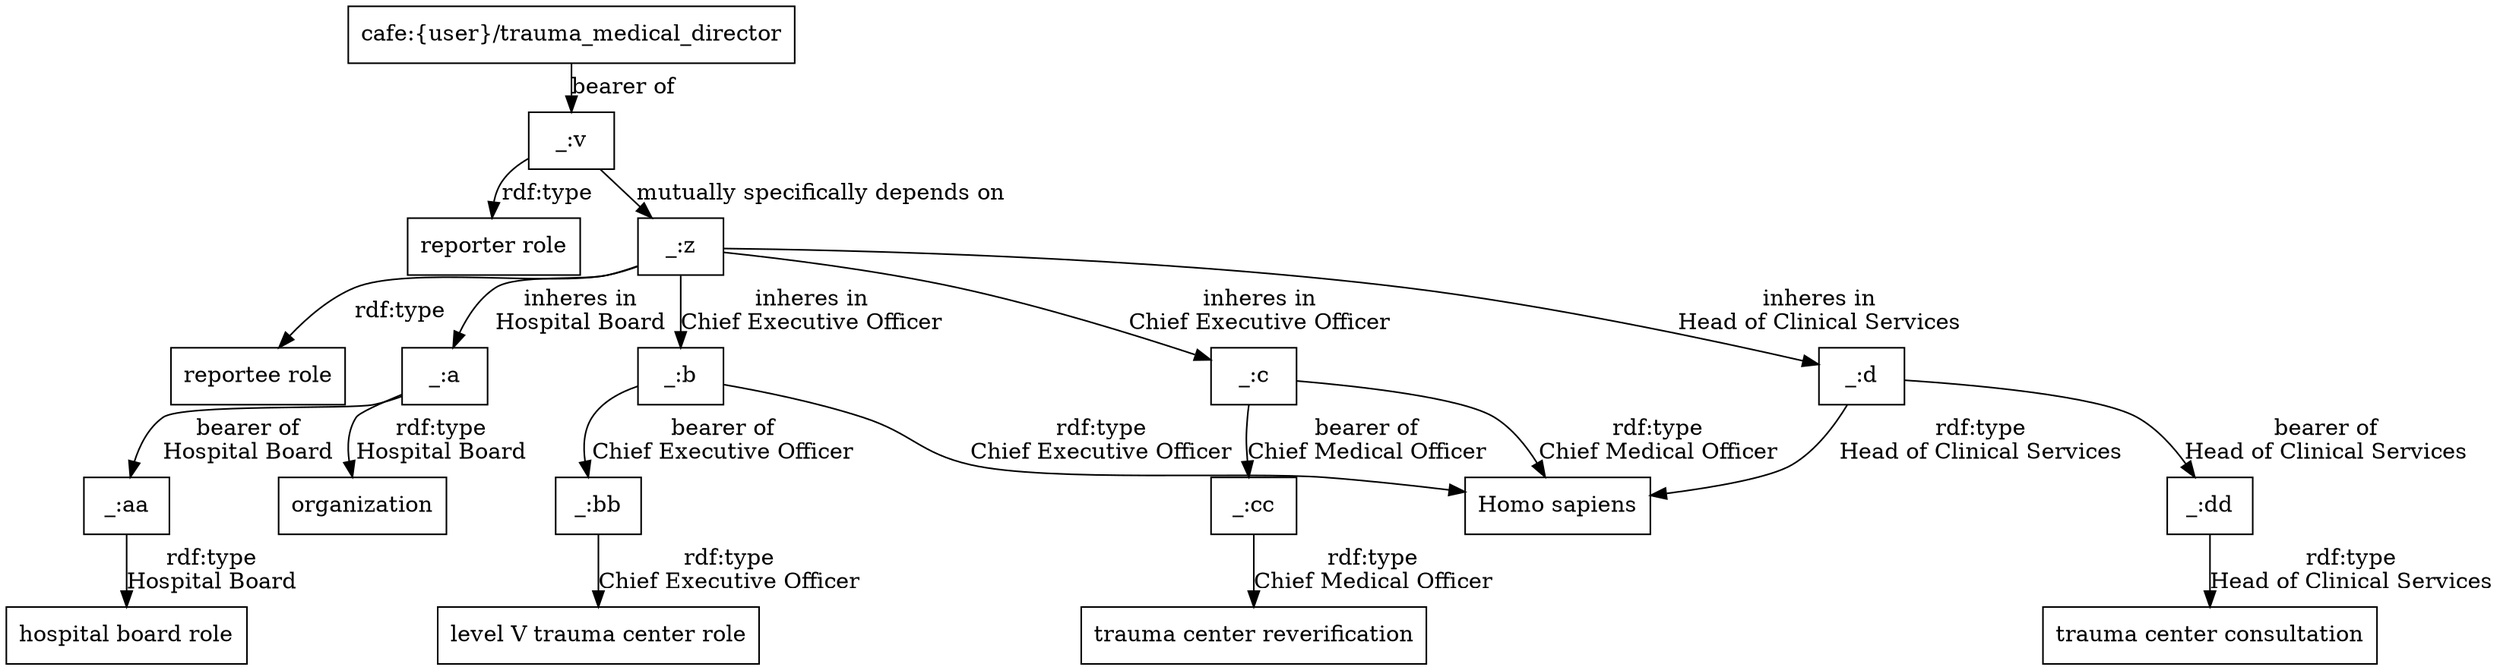 digraph g { node [shape=rectangle];
graph [splines=true, nodesep=.5, ranksep=0, overlap=false];
"cafe:{user}/trauma_medical_director" -> "_:v" [label="bearer of"]
"_:v" -> "reporter role" [label="rdf:type"]
"_:v" -> "_:z" [label="mutually specifically depends on"]
"_:z" -> "reportee role" [label="rdf:type"]
"_:a" -> "_:aa" [label="bearer of
Hospital Board"]
"_:a" -> "organization" [label="rdf:type
Hospital Board"]
"_:aa" -> "hospital board role" [label="rdf:type
Hospital Board"]
"_:bb" -> "level V trauma center role" [label="rdf:type
Chief Executive Officer"]
"_:dd" -> "trauma center consultation" [label="rdf:type
Head of Clinical Services"]
"_:cc" -> "trauma center reverification" [label="rdf:type
Chief Medical Officer"]
"_:b" -> "_:bb" [label="bearer of
Chief Executive Officer"]
"_:c" -> "_:cc" [label="bearer of
Chief Medical Officer"]
"_:d" -> "_:dd" [label="bearer of
Head of Clinical Services"]
"_:b" -> "Homo sapiens" [label="rdf:type
Chief Executive Officer"]
"_:c" -> "Homo sapiens" [label="rdf:type
Chief Medical Officer"]
"_:d" -> "Homo sapiens" [label="rdf:type
Head of Clinical Services"]
"_:z" -> "_:b" [label="inheres in
Chief Executive Officer"]
"_:z" -> "_:c" [label="inheres in
Chief Executive Officer"]
"_:z" -> "_:d" [label="inheres in
Head of Clinical Services"]
"_:z" -> "_:a" [label="inheres in
Hospital Board"]
}